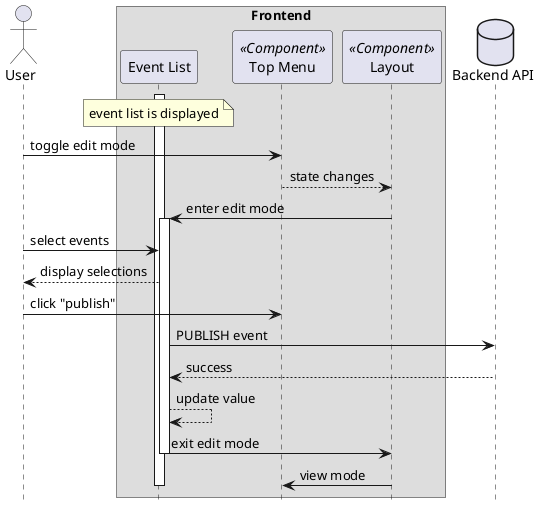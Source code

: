 @startuml
hide footbox

actor User as user
box "Frontend"
participant "Event List" as eventlist
participant "Top Menu" as topmenu <<Component>>
participant "Layout" as layout <<Component>>
end box
database "Backend API" as api

note over eventlist : event list is displayed

activate eventlist
user -> topmenu : toggle edit mode
topmenu --> layout : state changes
layout -> eventlist : enter edit mode
activate eventlist
user -> eventlist : select events
eventlist --> user : display selections
user -> topmenu : click "publish"
eventlist -> api : PUBLISH event
api --> eventlist : success
eventlist --> eventlist : update value

eventlist -> layout : exit edit mode
deactivate eventlist
layout -> topmenu : view mode
deactivate eventlist
@enduml
